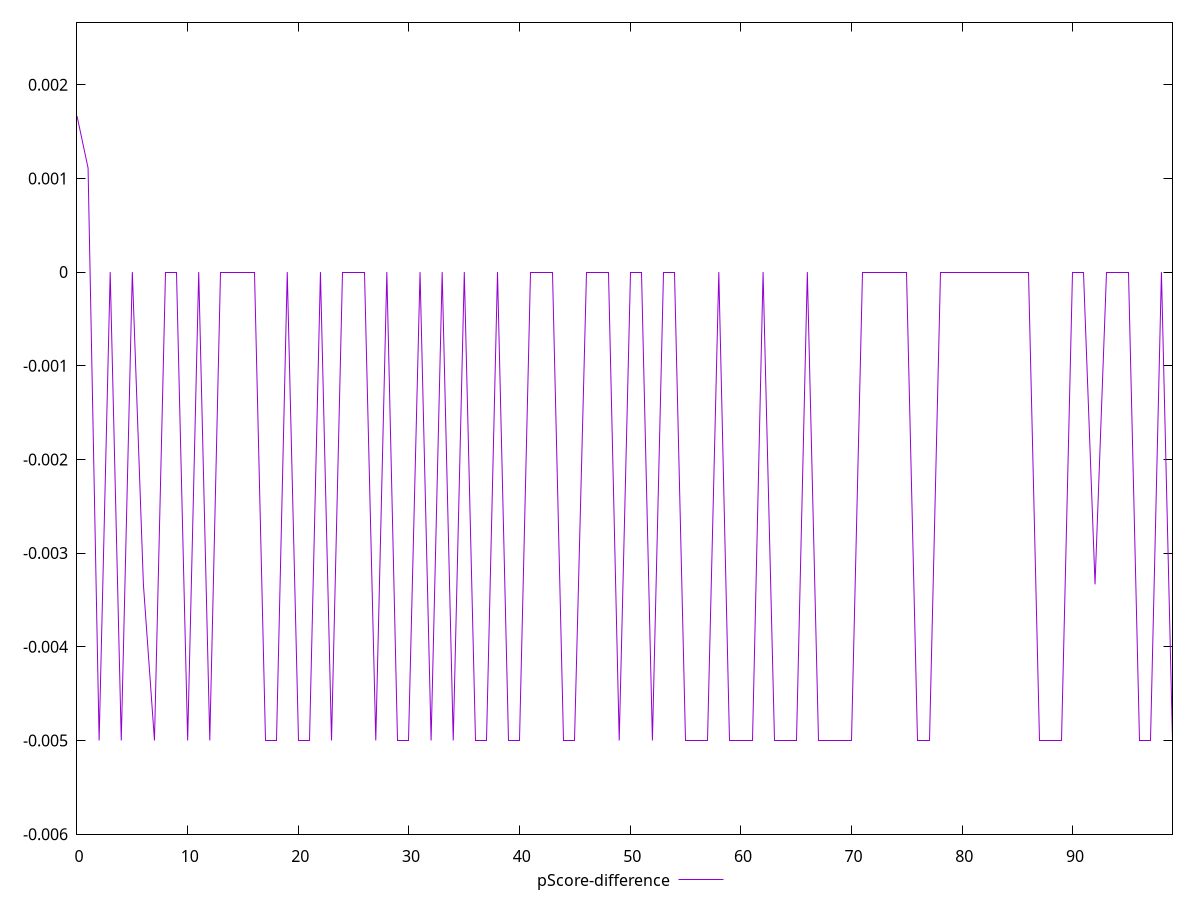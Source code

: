 reset

$pScoreDifference <<EOF
0 0.0016666666666667052
1 0.0011111111111111738
2 -0.0050000000000000044
3 0
4 -0.0050000000000000044
5 0
6 -0.0033333333333332993
7 -0.0050000000000000044
8 0
9 0
10 -0.0050000000000000044
11 0
12 -0.0050000000000000044
13 0
14 0
15 0
16 0
17 -0.0050000000000000044
18 -0.0050000000000000044
19 0
20 -0.0050000000000000044
21 -0.0050000000000000044
22 0
23 -0.0050000000000000044
24 0
25 0
26 0
27 -0.0050000000000000044
28 0
29 -0.0050000000000000044
30 -0.0050000000000000044
31 0
32 -0.0050000000000000044
33 0
34 -0.0050000000000000044
35 0
36 -0.0050000000000000044
37 -0.0050000000000000044
38 0
39 -0.0050000000000000044
40 -0.0050000000000000044
41 0
42 0
43 0
44 -0.0050000000000000044
45 -0.0050000000000000044
46 0
47 0
48 0
49 -0.0050000000000000044
50 0
51 0
52 -0.0050000000000000044
53 0
54 0
55 -0.0050000000000000044
56 -0.0050000000000000044
57 -0.0050000000000000044
58 0
59 -0.0050000000000000044
60 -0.0050000000000000044
61 -0.0050000000000000044
62 0
63 -0.0050000000000000044
64 -0.0050000000000000044
65 -0.0050000000000000044
66 0
67 -0.0050000000000000044
68 -0.0050000000000000044
69 -0.0050000000000000044
70 -0.0050000000000000044
71 0
72 0
73 0
74 0
75 0
76 -0.0050000000000000044
77 -0.0050000000000000044
78 0
79 0
80 0
81 0
82 0
83 0
84 0
85 0
86 0
87 -0.0050000000000000044
88 -0.0050000000000000044
89 -0.0050000000000000044
90 0
91 0
92 -0.0033333333333332993
93 0
94 0
95 0
96 -0.0050000000000000044
97 -0.0050000000000000044
98 0
99 -0.0050000000000000044
EOF

set key outside below
set xrange [0:99]
set yrange [-0.0060000000000000045:0.002666666666666705]
set trange [-0.0060000000000000045:0.002666666666666705]
set terminal svg size 640, 500 enhanced background rgb 'white'
set output "report_00019_2021-02-10T18-14-37.922Z//uses-http2/samples/pages+cached/pScore-difference/values.svg"

plot $pScoreDifference title "pScore-difference" with line

reset
